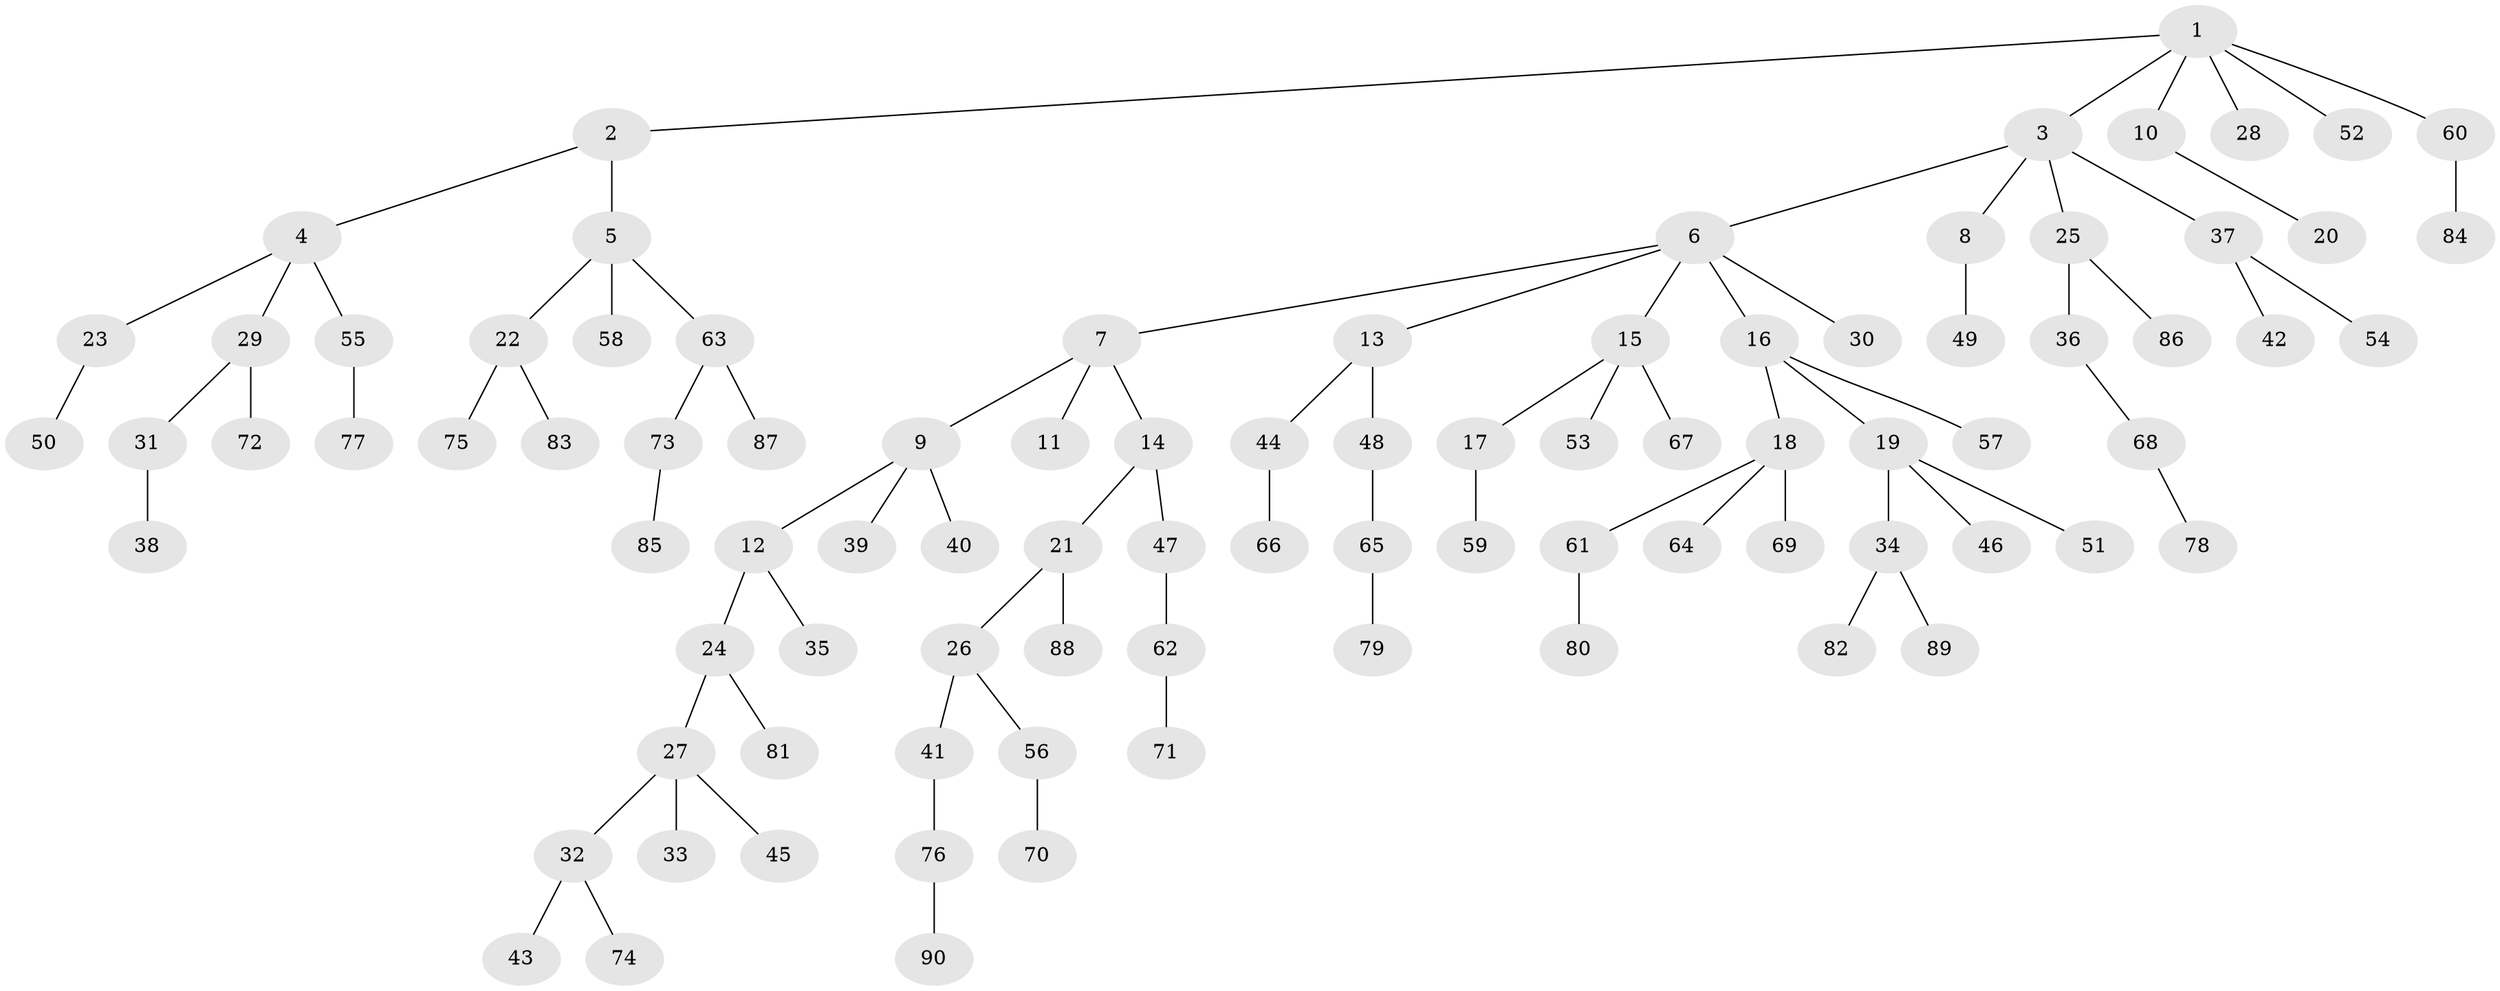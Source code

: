 // Generated by graph-tools (version 1.1) at 2025/26/03/09/25 03:26:32]
// undirected, 90 vertices, 89 edges
graph export_dot {
graph [start="1"]
  node [color=gray90,style=filled];
  1;
  2;
  3;
  4;
  5;
  6;
  7;
  8;
  9;
  10;
  11;
  12;
  13;
  14;
  15;
  16;
  17;
  18;
  19;
  20;
  21;
  22;
  23;
  24;
  25;
  26;
  27;
  28;
  29;
  30;
  31;
  32;
  33;
  34;
  35;
  36;
  37;
  38;
  39;
  40;
  41;
  42;
  43;
  44;
  45;
  46;
  47;
  48;
  49;
  50;
  51;
  52;
  53;
  54;
  55;
  56;
  57;
  58;
  59;
  60;
  61;
  62;
  63;
  64;
  65;
  66;
  67;
  68;
  69;
  70;
  71;
  72;
  73;
  74;
  75;
  76;
  77;
  78;
  79;
  80;
  81;
  82;
  83;
  84;
  85;
  86;
  87;
  88;
  89;
  90;
  1 -- 2;
  1 -- 3;
  1 -- 10;
  1 -- 28;
  1 -- 52;
  1 -- 60;
  2 -- 4;
  2 -- 5;
  3 -- 6;
  3 -- 8;
  3 -- 25;
  3 -- 37;
  4 -- 23;
  4 -- 29;
  4 -- 55;
  5 -- 22;
  5 -- 58;
  5 -- 63;
  6 -- 7;
  6 -- 13;
  6 -- 15;
  6 -- 16;
  6 -- 30;
  7 -- 9;
  7 -- 11;
  7 -- 14;
  8 -- 49;
  9 -- 12;
  9 -- 39;
  9 -- 40;
  10 -- 20;
  12 -- 24;
  12 -- 35;
  13 -- 44;
  13 -- 48;
  14 -- 21;
  14 -- 47;
  15 -- 17;
  15 -- 53;
  15 -- 67;
  16 -- 18;
  16 -- 19;
  16 -- 57;
  17 -- 59;
  18 -- 61;
  18 -- 64;
  18 -- 69;
  19 -- 34;
  19 -- 46;
  19 -- 51;
  21 -- 26;
  21 -- 88;
  22 -- 75;
  22 -- 83;
  23 -- 50;
  24 -- 27;
  24 -- 81;
  25 -- 36;
  25 -- 86;
  26 -- 41;
  26 -- 56;
  27 -- 32;
  27 -- 33;
  27 -- 45;
  29 -- 31;
  29 -- 72;
  31 -- 38;
  32 -- 43;
  32 -- 74;
  34 -- 82;
  34 -- 89;
  36 -- 68;
  37 -- 42;
  37 -- 54;
  41 -- 76;
  44 -- 66;
  47 -- 62;
  48 -- 65;
  55 -- 77;
  56 -- 70;
  60 -- 84;
  61 -- 80;
  62 -- 71;
  63 -- 73;
  63 -- 87;
  65 -- 79;
  68 -- 78;
  73 -- 85;
  76 -- 90;
}
